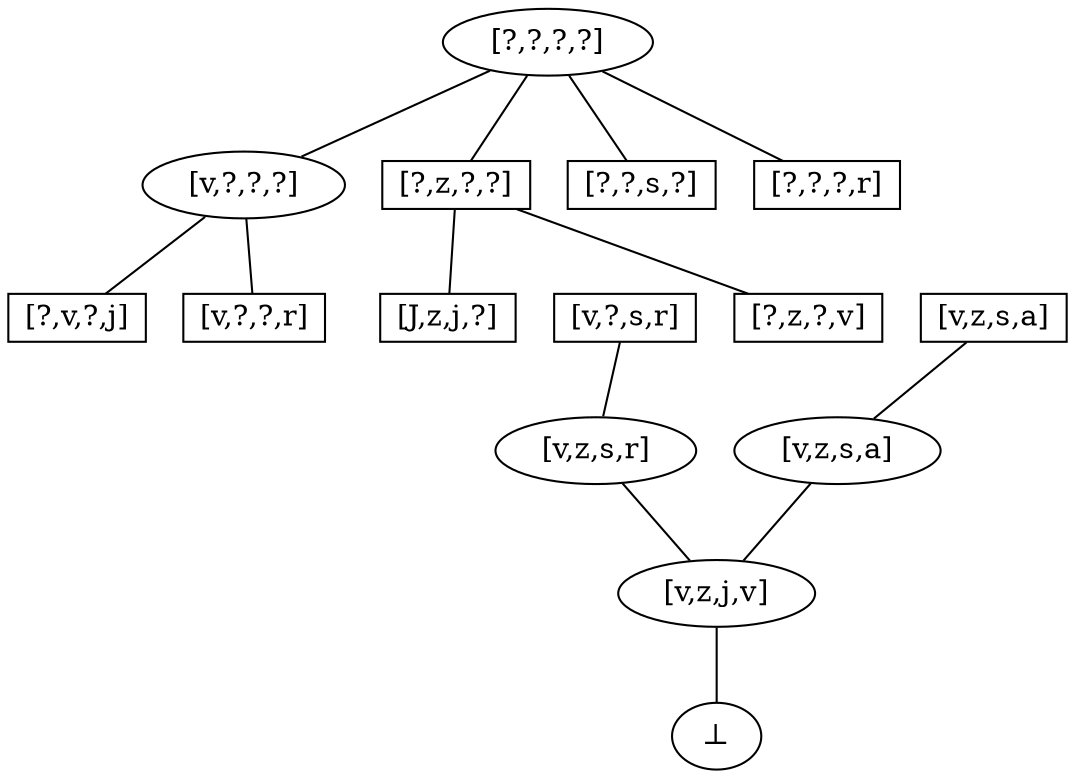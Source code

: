 digraph iter_1 {
    node [shape=rect height=0.1, width=0.2];
    edge [arrowhead = none];

    top  [label = "[?,?,?,?]",shape=ellipse];
    bot  [label = "&#8869;",shape=ellipse];

    ex_1 [label= "[v,z,j,v]",shape=ellipse];
    
    ex_2_1 [label = "[v,?,?,?]",shape=ellipse];
    ex_2_2 [label = "[?,z,?,?]"];
    ex_2_4 [label = "[?,?,s,?]"];
    ex_2_5 [label = "[?,?,?,r]"];
 
    ex_3_1  [label = "[?,v,?,j]"];
    ex_3_4  [label = "[v,?,?,r]"];
 
    ex_3_8  [label = "[J,z,j,?]"];
    ex_3_10 [label = "[?,z,?,v]"];

    ex_4_1 [label = "[v,z,s,r]",shape=ellipse];
    ex_4_2 [label = "[v,z,s,a]",shape=ellipse];
   
    ex_5_1 [label = "[v,?,s,r]"];
    ex_5_2 [label = "[v,z,s,a]"];
    
    top -> ex_2_1;
    top -> ex_2_2;
    top -> ex_2_4;
    top -> ex_2_5;

    ex_2_1 -> ex_3_1;    
    ex_2_1 -> ex_3_4;    
    
    ex_2_2 -> ex_3_8;
    ex_2_2 -> ex_3_10;

    ex_3_8  -> ex_4_1[style=invis];
    ex_3_10 -> ex_4_2[style=invis];    

    ex_5_1 -> ex_4_1;
    ex_5_2 -> ex_4_2;

    ex_4_1 -> ex_1;
    ex_4_2 -> ex_1;

    ex_1 -> bot;
}
